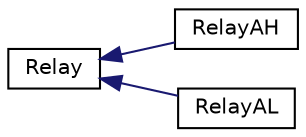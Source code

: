 digraph "Graphical Class Hierarchy"
{
 // LATEX_PDF_SIZE
  edge [fontname="Helvetica",fontsize="10",labelfontname="Helvetica",labelfontsize="10"];
  node [fontname="Helvetica",fontsize="10",shape=record];
  rankdir="LR";
  Node0 [label="Relay",height=0.2,width=0.4,color="black", fillcolor="white", style="filled",URL="$classRelay.html",tooltip="Abstract relay class."];
  Node0 -> Node1 [dir="back",color="midnightblue",fontsize="10",style="solid",fontname="Helvetica"];
  Node1 [label="RelayAH",height=0.2,width=0.4,color="black", fillcolor="white", style="filled",URL="$classRelayAH.html",tooltip="Active high relay."];
  Node0 -> Node2 [dir="back",color="midnightblue",fontsize="10",style="solid",fontname="Helvetica"];
  Node2 [label="RelayAL",height=0.2,width=0.4,color="black", fillcolor="white", style="filled",URL="$classRelayAL.html",tooltip=" "];
}
